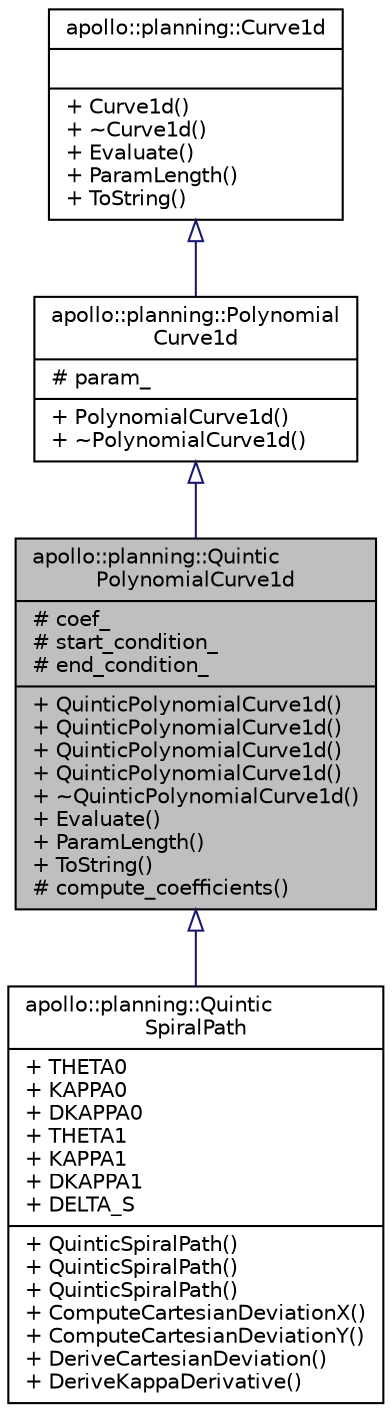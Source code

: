 digraph "apollo::planning::QuinticPolynomialCurve1d"
{
  edge [fontname="Helvetica",fontsize="10",labelfontname="Helvetica",labelfontsize="10"];
  node [fontname="Helvetica",fontsize="10",shape=record];
  Node0 [label="{apollo::planning::Quintic\lPolynomialCurve1d\n|# coef_\l# start_condition_\l# end_condition_\l|+ QuinticPolynomialCurve1d()\l+ QuinticPolynomialCurve1d()\l+ QuinticPolynomialCurve1d()\l+ QuinticPolynomialCurve1d()\l+ ~QuinticPolynomialCurve1d()\l+ Evaluate()\l+ ParamLength()\l+ ToString()\l# compute_coefficients()\l}",height=0.2,width=0.4,color="black", fillcolor="grey75", style="filled", fontcolor="black"];
  Node1 -> Node0 [dir="back",color="midnightblue",fontsize="10",style="solid",arrowtail="onormal",fontname="Helvetica"];
  Node1 [label="{apollo::planning::Polynomial\lCurve1d\n|# param_\l|+ PolynomialCurve1d()\l+ ~PolynomialCurve1d()\l}",height=0.2,width=0.4,color="black", fillcolor="white", style="filled",URL="$classapollo_1_1planning_1_1PolynomialCurve1d.html"];
  Node2 -> Node1 [dir="back",color="midnightblue",fontsize="10",style="solid",arrowtail="onormal",fontname="Helvetica"];
  Node2 [label="{apollo::planning::Curve1d\n||+ Curve1d()\l+ ~Curve1d()\l+ Evaluate()\l+ ParamLength()\l+ ToString()\l}",height=0.2,width=0.4,color="black", fillcolor="white", style="filled",URL="$classapollo_1_1planning_1_1Curve1d.html"];
  Node0 -> Node3 [dir="back",color="midnightblue",fontsize="10",style="solid",arrowtail="onormal",fontname="Helvetica"];
  Node3 [label="{apollo::planning::Quintic\lSpiralPath\n|+ THETA0\l+ KAPPA0\l+ DKAPPA0\l+ THETA1\l+ KAPPA1\l+ DKAPPA1\l+ DELTA_S\l|+ QuinticSpiralPath()\l+ QuinticSpiralPath()\l+ QuinticSpiralPath()\l+ ComputeCartesianDeviationX()\l+ ComputeCartesianDeviationY()\l+ DeriveCartesianDeviation()\l+ DeriveKappaDerivative()\l}",height=0.2,width=0.4,color="black", fillcolor="white", style="filled",URL="$classapollo_1_1planning_1_1QuinticSpiralPath.html"];
}
